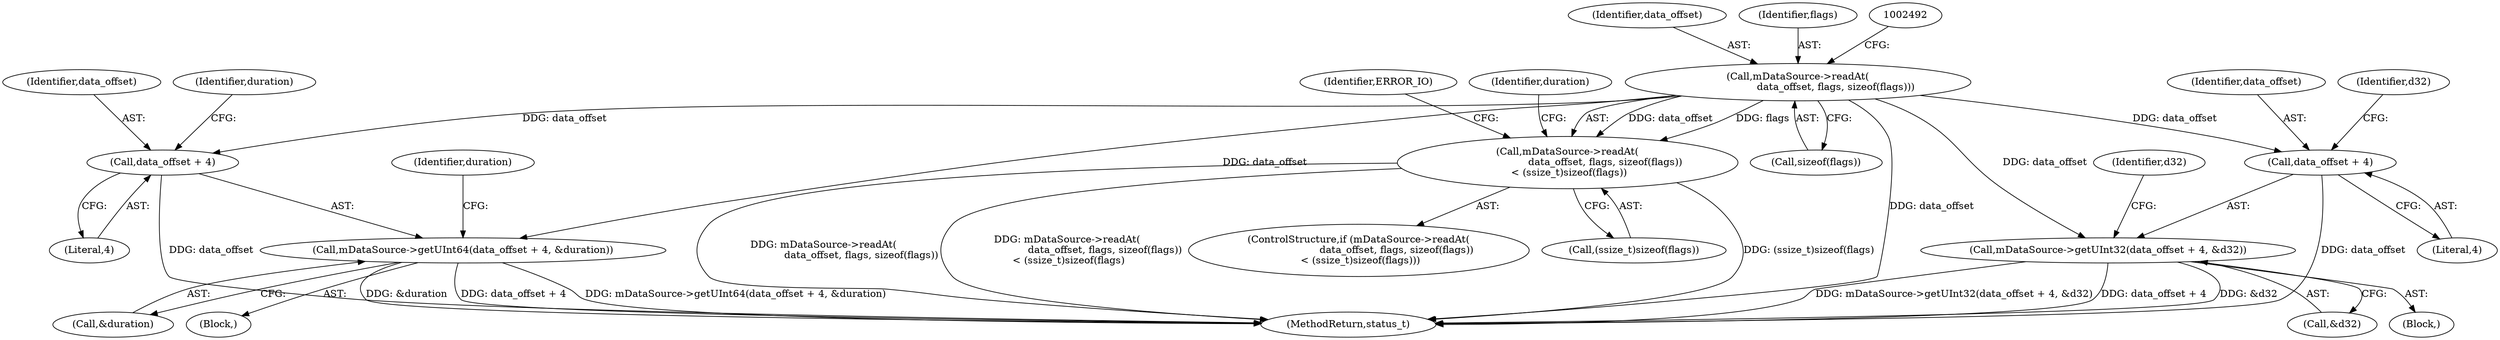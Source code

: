 digraph "0_Android_6fe85f7e15203e48df2cc3e8e1c4bc6ad49dc968@API" {
"1002486" [label="(Call,mDataSource->readAt(\n                        data_offset, flags, sizeof(flags)))"];
"1002485" [label="(Call,mDataSource->readAt(\n                        data_offset, flags, sizeof(flags))\n < (ssize_t)sizeof(flags))"];
"1002516" [label="(Call,mDataSource->getUInt64(data_offset + 4, &duration))"];
"1002517" [label="(Call,data_offset + 4)"];
"1002539" [label="(Call,mDataSource->getUInt32(data_offset + 4, &d32))"];
"1002540" [label="(Call,data_offset + 4)"];
"1002543" [label="(Call,&d32)"];
"1002519" [label="(Literal,4)"];
"1002491" [label="(Call,(ssize_t)sizeof(flags))"];
"1002541" [label="(Identifier,data_offset)"];
"1002542" [label="(Literal,4)"];
"1002487" [label="(Identifier,data_offset)"];
"1002520" [label="(Call,&duration)"];
"1002927" [label="(MethodReturn,status_t)"];
"1002488" [label="(Identifier,flags)"];
"1002518" [label="(Identifier,data_offset)"];
"1002537" [label="(Block,)"];
"1002484" [label="(ControlStructure,if (mDataSource->readAt(\n                        data_offset, flags, sizeof(flags))\n < (ssize_t)sizeof(flags)))"];
"1002500" [label="(Identifier,duration)"];
"1002547" [label="(Identifier,d32)"];
"1002539" [label="(Call,mDataSource->getUInt32(data_offset + 4, &d32))"];
"1002544" [label="(Identifier,d32)"];
"1002516" [label="(Call,mDataSource->getUInt64(data_offset + 4, &duration))"];
"1002486" [label="(Call,mDataSource->readAt(\n                        data_offset, flags, sizeof(flags)))"];
"1002485" [label="(Call,mDataSource->readAt(\n                        data_offset, flags, sizeof(flags))\n < (ssize_t)sizeof(flags))"];
"1002489" [label="(Call,sizeof(flags))"];
"1002508" [label="(Block,)"];
"1002497" [label="(Identifier,ERROR_IO)"];
"1002524" [label="(Identifier,duration)"];
"1002517" [label="(Call,data_offset + 4)"];
"1002540" [label="(Call,data_offset + 4)"];
"1002521" [label="(Identifier,duration)"];
"1002486" -> "1002485"  [label="AST: "];
"1002486" -> "1002489"  [label="CFG: "];
"1002487" -> "1002486"  [label="AST: "];
"1002488" -> "1002486"  [label="AST: "];
"1002489" -> "1002486"  [label="AST: "];
"1002492" -> "1002486"  [label="CFG: "];
"1002486" -> "1002927"  [label="DDG: data_offset"];
"1002486" -> "1002485"  [label="DDG: data_offset"];
"1002486" -> "1002485"  [label="DDG: flags"];
"1002486" -> "1002516"  [label="DDG: data_offset"];
"1002486" -> "1002517"  [label="DDG: data_offset"];
"1002486" -> "1002539"  [label="DDG: data_offset"];
"1002486" -> "1002540"  [label="DDG: data_offset"];
"1002485" -> "1002484"  [label="AST: "];
"1002485" -> "1002491"  [label="CFG: "];
"1002491" -> "1002485"  [label="AST: "];
"1002497" -> "1002485"  [label="CFG: "];
"1002500" -> "1002485"  [label="CFG: "];
"1002485" -> "1002927"  [label="DDG: mDataSource->readAt(\n                        data_offset, flags, sizeof(flags))\n < (ssize_t)sizeof(flags)"];
"1002485" -> "1002927"  [label="DDG: mDataSource->readAt(\n                        data_offset, flags, sizeof(flags))"];
"1002485" -> "1002927"  [label="DDG: (ssize_t)sizeof(flags)"];
"1002516" -> "1002508"  [label="AST: "];
"1002516" -> "1002520"  [label="CFG: "];
"1002517" -> "1002516"  [label="AST: "];
"1002520" -> "1002516"  [label="AST: "];
"1002524" -> "1002516"  [label="CFG: "];
"1002516" -> "1002927"  [label="DDG: mDataSource->getUInt64(data_offset + 4, &duration)"];
"1002516" -> "1002927"  [label="DDG: &duration"];
"1002516" -> "1002927"  [label="DDG: data_offset + 4"];
"1002517" -> "1002519"  [label="CFG: "];
"1002518" -> "1002517"  [label="AST: "];
"1002519" -> "1002517"  [label="AST: "];
"1002521" -> "1002517"  [label="CFG: "];
"1002517" -> "1002927"  [label="DDG: data_offset"];
"1002539" -> "1002537"  [label="AST: "];
"1002539" -> "1002543"  [label="CFG: "];
"1002540" -> "1002539"  [label="AST: "];
"1002543" -> "1002539"  [label="AST: "];
"1002547" -> "1002539"  [label="CFG: "];
"1002539" -> "1002927"  [label="DDG: &d32"];
"1002539" -> "1002927"  [label="DDG: mDataSource->getUInt32(data_offset + 4, &d32)"];
"1002539" -> "1002927"  [label="DDG: data_offset + 4"];
"1002540" -> "1002542"  [label="CFG: "];
"1002541" -> "1002540"  [label="AST: "];
"1002542" -> "1002540"  [label="AST: "];
"1002544" -> "1002540"  [label="CFG: "];
"1002540" -> "1002927"  [label="DDG: data_offset"];
}
